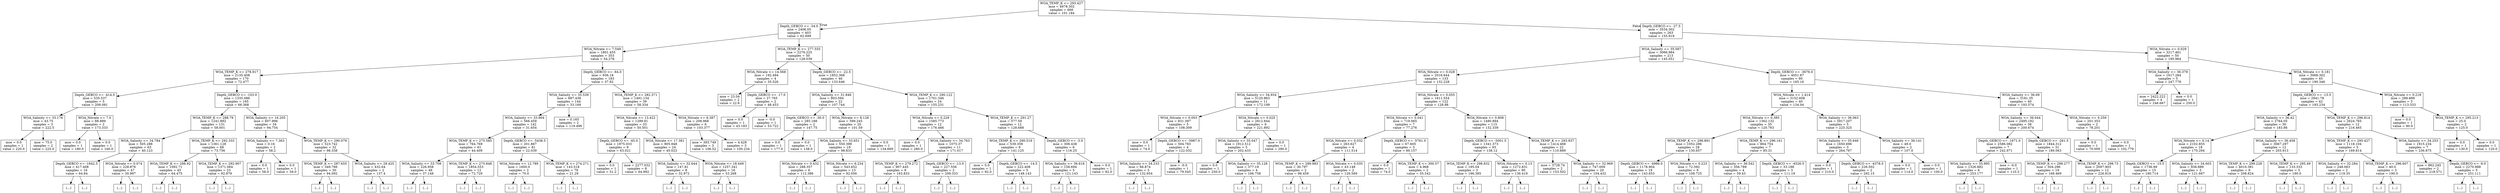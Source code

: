 digraph Tree {
node [shape=box] ;
0 [label="WOA_TEMP_K <= 293.427\nmse = 4978.302\nsamples = 666\nvalue = 101.184"] ;
1 [label="Depth_GEBCO <= -34.0\nmse = 2406.05\nsamples = 403\nvalue = 62.699"] ;
0 -> 1 [labeldistance=2.5, labelangle=45, headlabel="True"] ;
2 [label="WOA_Nitrate <= 7.549\nmse = 1801.455\nsamples = 353\nvalue = 54.276"] ;
1 -> 2 ;
3 [label="WOA_TEMP_K <= 278.917\nmse = 2135.408\nsamples = 170\nvalue = 72.477"] ;
2 -> 3 ;
4 [label="Depth_GEBCO <= -414.5\nmse = 535.537\nsamples = 5\nvalue = 209.091"] ;
3 -> 4 ;
5 [label="WOA_Salinity <= 33.176\nmse = 43.75\nsamples = 3\nvalue = 222.5"] ;
4 -> 5 ;
6 [label="mse = 0.0\nsamples = 1\nvalue = 220.0"] ;
5 -> 6 ;
7 [label="mse = 75.0\nsamples = 2\nvalue = 225.0"] ;
5 -> 7 ;
8 [label="WOA_Nitrate <= 7.0\nmse = 88.889\nsamples = 2\nvalue = 173.333"] ;
4 -> 8 ;
9 [label="mse = 0.0\nsamples = 1\nvalue = 180.0"] ;
8 -> 9 ;
10 [label="mse = 0.0\nsamples = 1\nvalue = 160.0"] ;
8 -> 10 ;
11 [label="Depth_GEBCO <= -103.0\nmse = 1335.086\nsamples = 165\nvalue = 66.368"] ;
3 -> 11 ;
12 [label="WOA_TEMP_K <= 288.79\nmse = 1241.892\nsamples = 131\nvalue = 58.001"] ;
11 -> 12 ;
13 [label="WOA_Salinity <= 34.784\nmse = 505.288\nsamples = 63\nvalue = 40.123"] ;
12 -> 13 ;
14 [label="Depth_GEBCO <= -1842.5\nmse = 417.408\nsamples = 16\nvalue = 64.84"] ;
13 -> 14 ;
15 [label="(...)"] ;
14 -> 15 ;
32 [label="(...)"] ;
14 -> 32 ;
43 [label="WOA_Nitrate <= 0.074\nmse = 228.876\nsamples = 47\nvalue = 30.997"] ;
13 -> 43 ;
44 [label="(...)"] ;
43 -> 44 ;
45 [label="(...)"] ;
43 -> 45 ;
100 [label="WOA_TEMP_K <= 292.333\nmse = 1361.128\nsamples = 68\nvalue = 73.756"] ;
12 -> 100 ;
101 [label="WOA_TEMP_K <= 288.92\nmse = 1092.71\nsamples = 45\nvalue = 64.475"] ;
100 -> 101 ;
102 [label="(...)"] ;
101 -> 102 ;
105 [label="(...)"] ;
101 -> 105 ;
178 [label="WOA_TEMP_K <= 292.907\nmse = 1371.064\nsamples = 23\nvalue = 92.879"] ;
100 -> 178 ;
179 [label="(...)"] ;
178 -> 179 ;
202 [label="(...)"] ;
178 -> 202 ;
219 [label="WOA_Salinity <= 16.205\nmse = 607.996\nsamples = 34\nvalue = 94.754"] ;
11 -> 219 ;
220 [label="WOA_Salinity <= 7.363\nmse = 0.16\nsamples = 2\nvalue = 58.2"] ;
219 -> 220 ;
221 [label="mse = 0.0\nsamples = 1\nvalue = 58.0"] ;
220 -> 221 ;
222 [label="mse = 0.0\nsamples = 1\nvalue = 59.0"] ;
220 -> 222 ;
223 [label="WOA_TEMP_K <= 290.079\nmse = 523.742\nsamples = 32\nvalue = 98.338"] ;
219 -> 223 ;
224 [label="WOA_TEMP_K <= 287.655\nmse = 349.766\nsamples = 30\nvalue = 94.092"] ;
223 -> 224 ;
225 [label="(...)"] ;
224 -> 225 ;
264 [label="(...)"] ;
224 -> 264 ;
279 [label="WOA_Salinity <= 29.425\nmse = 432.64\nsamples = 2\nvalue = 137.4"] ;
223 -> 279 ;
280 [label="(...)"] ;
279 -> 280 ;
281 [label="(...)"] ;
279 -> 281 ;
282 [label="Depth_GEBCO <= -64.0\nmse = 936.18\nsamples = 183\nvalue = 37.92"] ;
2 -> 282 ;
283 [label="WOA_Salinity <= 35.539\nmse = 687.438\nsamples = 144\nvalue = 33.169"] ;
282 -> 283 ;
284 [label="WOA_Salinity <= 33.904\nmse = 566.459\nsamples = 142\nvalue = 31.654"] ;
283 -> 284 ;
285 [label="WOA_TEMP_K <= 275.585\nmse = 764.769\nsamples = 61\nvalue = 44.409"] ;
284 -> 285 ;
286 [label="WOA_Salinity <= 33.709\nmse = 226.958\nsamples = 49\nvalue = 37.148"] ;
285 -> 286 ;
287 [label="(...)"] ;
286 -> 287 ;
328 [label="(...)"] ;
286 -> 328 ;
371 [label="WOA_TEMP_K <= 275.848\nmse = 1854.553\nsamples = 12\nvalue = 72.729"] ;
285 -> 371 ;
372 [label="(...)"] ;
371 -> 372 ;
373 [label="(...)"] ;
371 -> 373 ;
394 [label="Depth_GEBCO <= -5438.5\nmse = 201.867\nsamples = 81\nvalue = 22.039"] ;
284 -> 394 ;
395 [label="WOA_Nitrate <= 12.789\nmse = 1600.0\nsamples = 2\nvalue = 70.0"] ;
394 -> 395 ;
396 [label="(...)"] ;
395 -> 396 ;
397 [label="(...)"] ;
395 -> 397 ;
398 [label="WOA_TEMP_K <= 274.271\nmse = 143.518\nsamples = 79\nvalue = 21.29"] ;
394 -> 398 ;
399 [label="(...)"] ;
398 -> 399 ;
410 [label="(...)"] ;
398 -> 410 ;
525 [label="mse = 0.165\nsamples = 2\nvalue = 119.496"] ;
283 -> 525 ;
526 [label="WOA_TEMP_K <= 282.371\nmse = 1491.134\nsamples = 39\nvalue = 58.334"] ;
282 -> 526 ;
527 [label="WOA_Nitrate <= 13.422\nmse = 1299.91\nsamples = 33\nvalue = 50.501"] ;
526 -> 527 ;
528 [label="Depth_GEBCO <= -45.0\nmse = 1975.033\nsamples = 9\nvalue = 63.021"] ;
527 -> 528 ;
529 [label="mse = 0.0\nsamples = 1\nvalue = 51.2"] ;
528 -> 529 ;
530 [label="mse = 2277.032\nsamples = 8\nvalue = 64.992"] ;
528 -> 530 ;
531 [label="WOA_Nitrate <= 17.381\nmse = 905.948\nsamples = 24\nvalue = 45.023"] ;
527 -> 531 ;
532 [label="WOA_Salinity <= 32.644\nmse = 147.81\nsamples = 8\nvalue = 32.972"] ;
531 -> 532 ;
533 [label="(...)"] ;
532 -> 533 ;
534 [label="(...)"] ;
532 -> 534 ;
537 [label="WOA_Nitrate <= 18.449\nmse = 1257.341\nsamples = 16\nvalue = 53.268"] ;
531 -> 537 ;
538 [label="(...)"] ;
537 -> 538 ;
539 [label="(...)"] ;
537 -> 539 ;
546 [label="WOA_Nitrate <= 8.387\nmse = 208.968\nsamples = 6\nvalue = 103.377"] ;
526 -> 546 ;
547 [label="mse = 393.749\nsamples = 3\nvalue = 106.52"] ;
546 -> 547 ;
548 [label="mse = 4.428\nsamples = 3\nvalue = 100.234"] ;
546 -> 548 ;
549 [label="WOA_TEMP_K <= 277.555\nmse = 2276.225\nsamples = 50\nvalue = 128.039"] ;
1 -> 549 ;
550 [label="WOA_Nitrate <= 14.568\nmse = 192.494\nsamples = 4\nvalue = 35.526"] ;
549 -> 550 ;
551 [label="mse = 23.04\nsamples = 2\nvalue = 22.6"] ;
550 -> 551 ;
552 [label="Depth_GEBCO <= -17.0\nmse = 27.765\nsamples = 2\nvalue = 48.453"] ;
550 -> 552 ;
553 [label="mse = 0.0\nsamples = 1\nvalue = 43.183"] ;
552 -> 553 ;
554 [label="mse = -0.0\nsamples = 1\nvalue = 53.722"] ;
552 -> 554 ;
555 [label="Depth_GEBCO <= -22.5\nmse = 1852.368\nsamples = 46\nvalue = 133.646"] ;
549 -> 555 ;
556 [label="WOA_Salinity <= 31.846\nmse = 803.594\nsamples = 22\nvalue = 107.744"] ;
555 -> 556 ;
557 [label="Depth_GEBCO <= -30.0\nmse = 285.188\nsamples = 2\nvalue = 147.75"] ;
556 -> 557 ;
558 [label="mse = 0.0\nsamples = 1\nvalue = 177.0"] ;
557 -> 558 ;
559 [label="mse = 0.0\nsamples = 1\nvalue = 138.0"] ;
557 -> 559 ;
560 [label="WOA_Nitrate <= 8.128\nmse = 599.245\nsamples = 20\nvalue = 101.59"] ;
556 -> 560 ;
561 [label="WOA_Salinity <= 33.651\nmse = 550.399\nsamples = 19\nvalue = 98.833"] ;
560 -> 561 ;
562 [label="WOA_Nitrate <= 0.432\nmse = 288.357\nsamples = 6\nvalue = 112.386"] ;
561 -> 562 ;
563 [label="(...)"] ;
562 -> 563 ;
564 [label="(...)"] ;
562 -> 564 ;
571 [label="WOA_Nitrate <= 6.234\nmse = 543.652\nsamples = 13\nvalue = 92.056"] ;
561 -> 571 ;
572 [label="(...)"] ;
571 -> 572 ;
587 [label="(...)"] ;
571 -> 587 ;
590 [label="mse = 0.0\nsamples = 1\nvalue = 134.669"] ;
560 -> 590 ;
591 [label="WOA_TEMP_K <= 290.122\nmse = 1701.346\nsamples = 24\nvalue = 155.231"] ;
555 -> 591 ;
592 [label="WOA_Nitrate <= 0.229\nmse = 1585.773\nsamples = 12\nvalue = 176.466"] ;
591 -> 592 ;
593 [label="mse = 0.0\nsamples = 1\nvalue = 280.0"] ;
592 -> 593 ;
594 [label="WOA_Salinity <= 34.763\nmse = 1075.37\nsamples = 11\nvalue = 171.017"] ;
592 -> 594 ;
595 [label="WOA_TEMP_K <= 279.272\nmse = 907.445\nsamples = 9\nvalue = 163.833"] ;
594 -> 595 ;
596 [label="(...)"] ;
595 -> 596 ;
603 [label="(...)"] ;
595 -> 603 ;
610 [label="Depth_GEBCO <= -13.0\nmse = 227.556\nsamples = 2\nvalue = 209.333"] ;
594 -> 610 ;
611 [label="(...)"] ;
610 -> 611 ;
612 [label="(...)"] ;
610 -> 612 ;
613 [label="WOA_TEMP_K <= 291.27\nmse = 577.59\nsamples = 12\nvalue = 128.688"] ;
591 -> 613 ;
614 [label="WOA_TEMP_K <= 290.519\nmse = 539.359\nsamples = 6\nvalue = 141.125"] ;
613 -> 614 ;
615 [label="mse = 0.0\nsamples = 1\nvalue = 92.0"] ;
614 -> 615 ;
616 [label="Depth_GEBCO <= -14.5\nmse = 222.408\nsamples = 5\nvalue = 148.143"] ;
614 -> 616 ;
617 [label="(...)"] ;
616 -> 617 ;
622 [label="(...)"] ;
616 -> 622 ;
625 [label="Depth_GEBCO <= -3.0\nmse = 306.438\nsamples = 6\nvalue = 116.25"] ;
613 -> 625 ;
626 [label="WOA_Salinity <= 36.618\nmse = 158.694\nsamples = 5\nvalue = 121.143"] ;
625 -> 626 ;
627 [label="(...)"] ;
626 -> 627 ;
634 [label="(...)"] ;
626 -> 634 ;
635 [label="mse = 0.0\nsamples = 1\nvalue = 82.0"] ;
625 -> 635 ;
636 [label="Depth_GEBCO <= -27.5\nmse = 3534.302\nsamples = 263\nvalue = 155.919"] ;
0 -> 636 [labeldistance=2.5, labelangle=-45, headlabel="False"] ;
637 [label="WOA_Salinity <= 35.587\nmse = 3066.984\nsamples = 213\nvalue = 145.051"] ;
636 -> 637 ;
638 [label="WOA_Nitrate <= 0.028\nmse = 2016.644\nsamples = 133\nvalue = 132.228"] ;
637 -> 638 ;
639 [label="WOA_Salinity <= 34.934\nmse = 5120.863\nsamples = 11\nvalue = 172.199"] ;
638 -> 639 ;
640 [label="WOA_Nitrate <= 0.003\nmse = 831.397\nsamples = 5\nvalue = 108.309"] ;
639 -> 640 ;
641 [label="mse = 0.0\nsamples = 1\nvalue = 74.0"] ;
640 -> 641 ;
642 [label="Depth_GEBCO <= -3987.0\nmse = 504.783\nsamples = 4\nvalue = 122.032"] ;
640 -> 642 ;
643 [label="WOA_Salinity <= 34.233\nmse = 66.874\nsamples = 3\nvalue = 132.654"] ;
642 -> 643 ;
644 [label="(...)"] ;
643 -> 644 ;
645 [label="(...)"] ;
643 -> 645 ;
648 [label="mse = -0.0\nsamples = 1\nvalue = 79.545"] ;
642 -> 648 ;
649 [label="WOA_Nitrate <= 0.025\nmse = 2812.844\nsamples = 6\nvalue = 221.892"] ;
639 -> 649 ;
650 [label="WOA_Salinity <= 35.047\nmse = 1912.512\nsamples = 5\nvalue = 202.433"] ;
649 -> 650 ;
651 [label="mse = 0.0\nsamples = 1\nvalue = 250.0"] ;
650 -> 651 ;
652 [label="WOA_Salinity <= 35.128\nmse = 377.19\nsamples = 4\nvalue = 166.758"] ;
650 -> 652 ;
653 [label="(...)"] ;
652 -> 653 ;
654 [label="(...)"] ;
652 -> 654 ;
659 [label="mse = 0.0\nsamples = 1\nvalue = 290.0"] ;
649 -> 659 ;
660 [label="WOA_Nitrate <= 0.055\nmse = 1611.554\nsamples = 122\nvalue = 128.88"] ;
638 -> 660 ;
661 [label="WOA_Nitrate <= 0.041\nmse = 719.065\nsamples = 7\nvalue = 77.276"] ;
660 -> 661 ;
662 [label="WOA_Nitrate <= 0.032\nmse = 263.627\nsamples = 4\nvalue = 111.514"] ;
661 -> 662 ;
663 [label="WOA_TEMP_K <= 299.983\nmse = 30.797\nsamples = 2\nvalue = 96.459"] ;
662 -> 663 ;
664 [label="(...)"] ;
663 -> 664 ;
665 [label="(...)"] ;
663 -> 665 ;
666 [label="WOA_Nitrate <= 0.035\nmse = 43.148\nsamples = 2\nvalue = 126.569"] ;
662 -> 666 ;
667 [label="(...)"] ;
666 -> 667 ;
668 [label="(...)"] ;
666 -> 668 ;
669 [label="Depth_GEBCO <= -5761.0\nmse = 67.605\nsamples = 3\nvalue = 60.157"] ;
661 -> 669 ;
670 [label="mse = 0.0\nsamples = 1\nvalue = 74.0"] ;
669 -> 670 ;
671 [label="WOA_TEMP_K <= 300.57\nmse = 4.968\nsamples = 2\nvalue = 55.542"] ;
669 -> 671 ;
672 [label="(...)"] ;
671 -> 672 ;
673 [label="(...)"] ;
671 -> 673 ;
674 [label="WOA_Nitrate <= 0.808\nmse = 1480.894\nsamples = 115\nvalue = 132.339"] ;
660 -> 674 ;
675 [label="Depth_GEBCO <= -5001.5\nmse = 1341.373\nsamples = 93\nvalue = 138.12"] ;
674 -> 675 ;
676 [label="WOA_TEMP_K <= 298.832\nmse = 195.04\nsamples = 3\nvalue = 196.385"] ;
675 -> 676 ;
677 [label="(...)"] ;
676 -> 677 ;
680 [label="(...)"] ;
676 -> 680 ;
681 [label="WOA_Nitrate <= 0.13\nmse = 1272.831\nsamples = 90\nvalue = 136.419"] ;
675 -> 681 ;
682 [label="(...)"] ;
681 -> 682 ;
699 [label="(...)"] ;
681 -> 699 ;
826 [label="WOA_TEMP_K <= 293.937\nmse = 1414.468\nsamples = 22\nvalue = 110.889"] ;
674 -> 826 ;
827 [label="mse = 3728.74\nsamples = 2\nvalue = 153.502"] ;
826 -> 827 ;
828 [label="WOA_Salinity <= 32.969\nmse = 747.009\nsamples = 20\nvalue = 104.432"] ;
826 -> 828 ;
829 [label="(...)"] ;
828 -> 829 ;
830 [label="(...)"] ;
828 -> 830 ;
863 [label="Depth_GEBCO <= -3676.0\nmse = 4051.87\nsamples = 80\nvalue = 165.16"] ;
637 -> 863 ;
864 [label="WOA_Nitrate <= 1.414\nmse = 3152.608\nsamples = 40\nvalue = 134.04"] ;
863 -> 864 ;
865 [label="WOA_Nitrate <= 0.385\nmse = 1362.132\nsamples = 35\nvalue = 120.763"] ;
864 -> 865 ;
866 [label="WOA_TEMP_K <= 298.891\nmse = 1052.286\nsamples = 28\nvalue = 130.657"] ;
865 -> 866 ;
867 [label="Depth_GEBCO <= -4986.0\nmse = 1178.904\nsamples = 19\nvalue = 143.653"] ;
866 -> 867 ;
868 [label="(...)"] ;
867 -> 868 ;
875 [label="(...)"] ;
867 -> 875 ;
904 [label="WOA_Nitrate <= 0.223\nmse = 72.592\nsamples = 9\nvalue = 108.725"] ;
866 -> 904 ;
905 [label="(...)"] ;
904 -> 905 ;
916 [label="(...)"] ;
904 -> 916 ;
919 [label="WOA_TEMP_K <= 296.161\nmse = 864.754\nsamples = 7\nvalue = 85.31"] ;
865 -> 919 ;
920 [label="WOA_Salinity <= 36.542\nmse = 356.789\nsamples = 4\nvalue = 59.43"] ;
919 -> 920 ;
921 [label="(...)"] ;
920 -> 921 ;
922 [label="(...)"] ;
920 -> 922 ;
927 [label="Depth_GEBCO <= -4526.5\nmse = 33.188\nsamples = 3\nvalue = 111.19"] ;
919 -> 927 ;
928 [label="(...)"] ;
927 -> 928 ;
929 [label="(...)"] ;
927 -> 929 ;
932 [label="WOA_Salinity <= 36.063\nmse = 5917.207\nsamples = 5\nvalue = 225.325"] ;
864 -> 932 ;
933 [label="WOA_Salinity <= 35.646\nmse = 1650.696\nsamples = 3\nvalue = 264.767"] ;
932 -> 933 ;
934 [label="mse = 0.0\nsamples = 1\nvalue = 210.0"] ;
933 -> 934 ;
935 [label="Depth_GEBCO <= -4378.0\nmse = 226.502\nsamples = 2\nvalue = 292.15"] ;
933 -> 935 ;
936 [label="(...)"] ;
935 -> 936 ;
937 [label="(...)"] ;
935 -> 937 ;
938 [label="WOA_Salinity <= 36.141\nmse = 49.0\nsamples = 2\nvalue = 107.0"] ;
932 -> 938 ;
939 [label="mse = 0.0\nsamples = 1\nvalue = 114.0"] ;
938 -> 939 ;
940 [label="mse = 0.0\nsamples = 1\nvalue = 100.0"] ;
938 -> 940 ;
941 [label="WOA_Salinity <= 36.69\nmse = 3181.35\nsamples = 40\nvalue = 193.574"] ;
863 -> 941 ;
942 [label="WOA_Salinity <= 36.044\nmse = 2495.192\nsamples = 38\nvalue = 200.674"] ;
941 -> 942 ;
943 [label="Depth_GEBCO <= -1671.0\nmse = 2586.082\nsamples = 7\nvalue = 242.971"] ;
942 -> 943 ;
944 [label="WOA_Salinity <= 35.995\nmse = 1326.882\nsamples = 6\nvalue = 253.177"] ;
943 -> 944 ;
945 [label="(...)"] ;
944 -> 945 ;
952 [label="(...)"] ;
944 -> 952 ;
953 [label="mse = -0.0\nsamples = 1\nvalue = 110.3"] ;
943 -> 953 ;
954 [label="Depth_GEBCO <= -261.5\nmse = 1844.312\nsamples = 31\nvalue = 189.063"] ;
942 -> 954 ;
955 [label="WOA_TEMP_K <= 299.277\nmse = 504.296\nsamples = 19\nvalue = 168.469"] ;
954 -> 955 ;
956 [label="(...)"] ;
955 -> 956 ;
977 [label="(...)"] ;
955 -> 977 ;
980 [label="WOA_TEMP_K <= 298.73\nmse = 2097.903\nsamples = 12\nvalue = 226.819"] ;
954 -> 980 ;
981 [label="(...)"] ;
980 -> 981 ;
986 [label="(...)"] ;
980 -> 986 ;
991 [label="WOA_Nitrate <= 0.259\nmse = 201.353\nsamples = 2\nvalue = 78.201"] ;
941 -> 991 ;
992 [label="mse = 0.0\nsamples = 1\nvalue = 70.009"] ;
991 -> 992 ;
993 [label="mse = 0.0\nsamples = 1\nvalue = 102.779"] ;
991 -> 993 ;
994 [label="WOA_Nitrate <= 0.029\nmse = 3217.461\nsamples = 50\nvalue = 195.964"] ;
636 -> 994 ;
995 [label="WOA_Salinity <= 36.379\nmse = 1617.284\nsamples = 5\nvalue = 247.778"] ;
994 -> 995 ;
996 [label="mse = 2422.222\nsamples = 4\nvalue = 246.667"] ;
995 -> 996 ;
997 [label="mse = 0.0\nsamples = 1\nvalue = 250.0"] ;
995 -> 997 ;
998 [label="WOA_Nitrate <= 0.181\nmse = 3068.302\nsamples = 45\nvalue = 190.346"] ;
994 -> 998 ;
999 [label="Depth_GEBCO <= -13.5\nmse = 2941.78\nsamples = 42\nvalue = 193.234"] ;
998 -> 999 ;
1000 [label="WOA_Salinity <= 36.42\nmse = 2764.05\nsamples = 30\nvalue = 183.86"] ;
999 -> 1000 ;
1001 [label="WOA_Nitrate <= 0.14\nmse = 2102.855\nsamples = 18\nvalue = 170.294"] ;
1000 -> 1001 ;
1002 [label="Depth_GEBCO <= -15.5\nmse = 1736.99\nsamples = 15\nvalue = 180.714"] ;
1001 -> 1002 ;
1003 [label="(...)"] ;
1002 -> 1003 ;
1012 [label="(...)"] ;
1002 -> 1012 ;
1013 [label="WOA_Salinity <= 34.603\nmse = 938.889\nsamples = 3\nvalue = 121.667"] ;
1001 -> 1013 ;
1014 [label="(...)"] ;
1013 -> 1014 ;
1015 [label="(...)"] ;
1013 -> 1015 ;
1016 [label="WOA_Salinity <= 36.458\nmse = 3067.297\nsamples = 12\nvalue = 203.913"] ;
1000 -> 1016 ;
1017 [label="WOA_TEMP_K <= 299.228\nmse = 4010.381\nsamples = 9\nvalue = 208.824"] ;
1016 -> 1017 ;
1018 [label="(...)"] ;
1017 -> 1018 ;
1019 [label="(...)"] ;
1017 -> 1019 ;
1020 [label="WOA_TEMP_K <= 295.49\nmse = 133.333\nsamples = 3\nvalue = 190.0"] ;
1016 -> 1020 ;
1021 [label="(...)"] ;
1020 -> 1021 ;
1022 [label="(...)"] ;
1020 -> 1022 ;
1023 [label="WOA_TEMP_K <= 296.814\nmse = 2624.765\nsamples = 12\nvalue = 216.465"] ;
999 -> 1023 ;
1024 [label="WOA_TEMP_K <= 295.427\nmse = 1118.104\nsamples = 5\nvalue = 169.814"] ;
1023 -> 1024 ;
1025 [label="WOA_Salinity <= 32.284\nmse = 248.063\nsamples = 2\nvalue = 119.35"] ;
1024 -> 1025 ;
1026 [label="(...)"] ;
1025 -> 1026 ;
1027 [label="(...)"] ;
1025 -> 1027 ;
1028 [label="WOA_TEMP_K <= 296.607\nmse = 40.0\nsamples = 3\nvalue = 190.0"] ;
1024 -> 1028 ;
1029 [label="(...)"] ;
1028 -> 1029 ;
1030 [label="(...)"] ;
1028 -> 1030 ;
1031 [label="WOA_Salinity <= 34.253\nmse = 1915.234\nsamples = 7\nvalue = 236.875"] ;
1023 -> 1031 ;
1032 [label="mse = 862.245\nsamples = 2\nvalue = 218.571"] ;
1031 -> 1032 ;
1033 [label="Depth_GEBCO <= -9.0\nmse = 2270.988\nsamples = 5\nvalue = 251.111"] ;
1031 -> 1033 ;
1034 [label="(...)"] ;
1033 -> 1034 ;
1035 [label="(...)"] ;
1033 -> 1035 ;
1038 [label="WOA_Nitrate <= 0.218\nmse = 288.889\nsamples = 3\nvalue = 113.333"] ;
998 -> 1038 ;
1039 [label="mse = 0.0\nsamples = 1\nvalue = 90.0"] ;
1038 -> 1039 ;
1040 [label="WOA_TEMP_K <= 295.213\nmse = 25.0\nsamples = 2\nvalue = 125.0"] ;
1038 -> 1040 ;
1041 [label="mse = 0.0\nsamples = 1\nvalue = 130.0"] ;
1040 -> 1041 ;
1042 [label="mse = 0.0\nsamples = 1\nvalue = 120.0"] ;
1040 -> 1042 ;
}